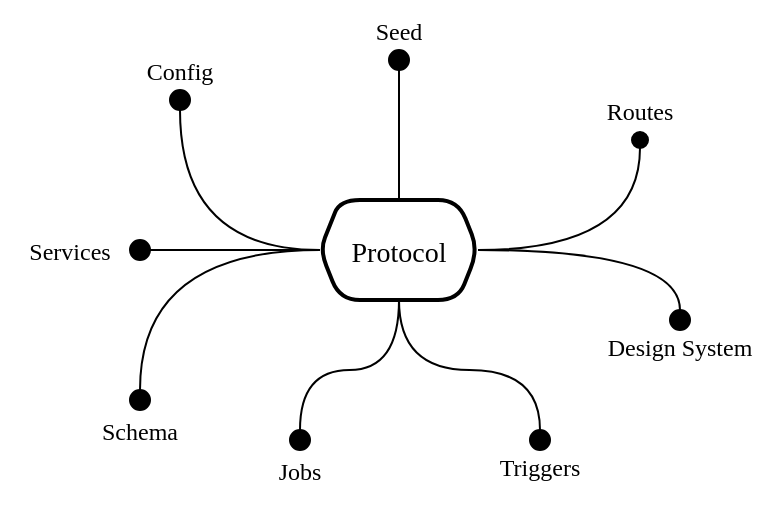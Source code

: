 <mxfile version="23.0.2" type="device">
  <diagram name="Page-1" id="3oQH_Op6J4Whzmt1GgBI">
    <mxGraphModel dx="2074" dy="1214" grid="1" gridSize="10" guides="1" tooltips="1" connect="1" arrows="1" fold="1" page="1" pageScale="1" pageWidth="827" pageHeight="1169" math="0" shadow="0">
      <root>
        <mxCell id="0" />
        <mxCell id="1" parent="0" />
        <mxCell id="qy5XUY6u6ocirC6zYNoU-18" style="edgeStyle=orthogonalEdgeStyle;rounded=0;orthogonalLoop=1;jettySize=auto;html=1;curved=1;endArrow=oval;endFill=1;strokeWidth=1;endSize=8;" edge="1" parent="1" source="qy5XUY6u6ocirC6zYNoU-5" target="qy5XUY6u6ocirC6zYNoU-17">
          <mxGeometry relative="1" as="geometry" />
        </mxCell>
        <mxCell id="qy5XUY6u6ocirC6zYNoU-29" style="edgeStyle=orthogonalEdgeStyle;rounded=0;orthogonalLoop=1;jettySize=auto;html=1;curved=1;endSize=10;endArrow=oval;endFill=1;" edge="1" parent="1" source="qy5XUY6u6ocirC6zYNoU-5" target="qy5XUY6u6ocirC6zYNoU-27">
          <mxGeometry relative="1" as="geometry" />
        </mxCell>
        <mxCell id="qy5XUY6u6ocirC6zYNoU-30" style="edgeStyle=orthogonalEdgeStyle;rounded=0;orthogonalLoop=1;jettySize=auto;html=1;exitX=0.5;exitY=1;exitDx=0;exitDy=0;entryX=0.5;entryY=0;entryDx=0;entryDy=0;curved=1;endSize=10;endArrow=oval;endFill=1;" edge="1" parent="1" source="qy5XUY6u6ocirC6zYNoU-5" target="qy5XUY6u6ocirC6zYNoU-26">
          <mxGeometry relative="1" as="geometry" />
        </mxCell>
        <mxCell id="qy5XUY6u6ocirC6zYNoU-31" style="edgeStyle=orthogonalEdgeStyle;rounded=0;orthogonalLoop=1;jettySize=auto;html=1;curved=1;endSize=10;endArrow=oval;endFill=1;" edge="1" parent="1" source="qy5XUY6u6ocirC6zYNoU-5" target="qy5XUY6u6ocirC6zYNoU-23">
          <mxGeometry relative="1" as="geometry" />
        </mxCell>
        <mxCell id="qy5XUY6u6ocirC6zYNoU-32" style="edgeStyle=orthogonalEdgeStyle;rounded=0;orthogonalLoop=1;jettySize=auto;html=1;curved=1;endSize=10;endArrow=oval;endFill=1;" edge="1" parent="1" source="qy5XUY6u6ocirC6zYNoU-5" target="qy5XUY6u6ocirC6zYNoU-22">
          <mxGeometry relative="1" as="geometry" />
        </mxCell>
        <mxCell id="qy5XUY6u6ocirC6zYNoU-33" style="edgeStyle=orthogonalEdgeStyle;rounded=0;orthogonalLoop=1;jettySize=auto;html=1;exitX=0;exitY=0.5;exitDx=0;exitDy=0;curved=1;endSize=10;endArrow=oval;endFill=1;" edge="1" parent="1" source="qy5XUY6u6ocirC6zYNoU-5" target="qy5XUY6u6ocirC6zYNoU-24">
          <mxGeometry relative="1" as="geometry" />
        </mxCell>
        <mxCell id="qy5XUY6u6ocirC6zYNoU-34" style="edgeStyle=orthogonalEdgeStyle;rounded=0;orthogonalLoop=1;jettySize=auto;html=1;exitX=0.5;exitY=0;exitDx=0;exitDy=0;curved=1;endSize=10;endArrow=oval;endFill=1;" edge="1" parent="1" source="qy5XUY6u6ocirC6zYNoU-5" target="qy5XUY6u6ocirC6zYNoU-25">
          <mxGeometry relative="1" as="geometry" />
        </mxCell>
        <mxCell id="qy5XUY6u6ocirC6zYNoU-35" style="edgeStyle=orthogonalEdgeStyle;rounded=0;orthogonalLoop=1;jettySize=auto;html=1;curved=1;endArrow=oval;endFill=1;endSize=10;" edge="1" parent="1" source="qy5XUY6u6ocirC6zYNoU-5" target="qy5XUY6u6ocirC6zYNoU-19">
          <mxGeometry relative="1" as="geometry" />
        </mxCell>
        <mxCell id="qy5XUY6u6ocirC6zYNoU-5" value="Protocol" style="shape=hexagon;perimeter=hexagonPerimeter2;fixedSize=1;rounded=1;size=10;fontFamily=Space Grotesk;strokeColor=default;strokeWidth=2;fontColor=#000000;fontSize=14;fillColor=none;" vertex="1" parent="1">
          <mxGeometry x="200" y="300" width="79" height="50" as="geometry" />
        </mxCell>
        <mxCell id="qy5XUY6u6ocirC6zYNoU-17" value="Routes" style="text;strokeColor=none;fillColor=none;align=center;verticalAlign=middle;rounded=0;fontFamily=Space Grotesk;fontStyle=0" vertex="1" parent="1">
          <mxGeometry x="330" y="240" width="60" height="30" as="geometry" />
        </mxCell>
        <mxCell id="qy5XUY6u6ocirC6zYNoU-19" value="Jobs" style="text;strokeColor=none;fillColor=none;align=center;verticalAlign=middle;rounded=0;fontFamily=Space Grotesk;fontStyle=0" vertex="1" parent="1">
          <mxGeometry x="160" y="420" width="60" height="30" as="geometry" />
        </mxCell>
        <mxCell id="qy5XUY6u6ocirC6zYNoU-22" value="Services" style="text;strokeColor=none;fillColor=none;align=center;verticalAlign=middle;rounded=0;fontFamily=Space Grotesk;fontStyle=0" vertex="1" parent="1">
          <mxGeometry x="40" y="310" width="70" height="30" as="geometry" />
        </mxCell>
        <mxCell id="qy5XUY6u6ocirC6zYNoU-23" value="Schema" style="text;strokeColor=none;fillColor=none;align=center;verticalAlign=middle;rounded=0;fontFamily=Space Grotesk;fontStyle=0" vertex="1" parent="1">
          <mxGeometry x="80" y="400" width="60" height="30" as="geometry" />
        </mxCell>
        <mxCell id="qy5XUY6u6ocirC6zYNoU-24" value="Config" style="text;strokeColor=none;fillColor=none;align=center;verticalAlign=middle;rounded=0;fontFamily=Space Grotesk;fontStyle=0" vertex="1" parent="1">
          <mxGeometry x="100" y="220" width="60" height="30" as="geometry" />
        </mxCell>
        <mxCell id="qy5XUY6u6ocirC6zYNoU-25" value="Seed" style="text;strokeColor=none;fillColor=none;align=center;verticalAlign=middle;rounded=0;fontFamily=Space Grotesk;fontStyle=0" vertex="1" parent="1">
          <mxGeometry x="209.5" y="200" width="60" height="30" as="geometry" />
        </mxCell>
        <mxCell id="qy5XUY6u6ocirC6zYNoU-26" value="Triggers&#xa;" style="text;strokeColor=none;fillColor=none;align=center;verticalAlign=middle;rounded=0;fontFamily=Space Grotesk;fontStyle=0" vertex="1" parent="1">
          <mxGeometry x="280" y="420" width="60" height="40" as="geometry" />
        </mxCell>
        <mxCell id="qy5XUY6u6ocirC6zYNoU-27" value="Design System&#xa;" style="text;strokeColor=none;fillColor=none;align=center;verticalAlign=middle;rounded=0;fontFamily=Space Grotesk;fontStyle=0" vertex="1" parent="1">
          <mxGeometry x="340" y="360" width="80" height="40" as="geometry" />
        </mxCell>
      </root>
    </mxGraphModel>
  </diagram>
</mxfile>
